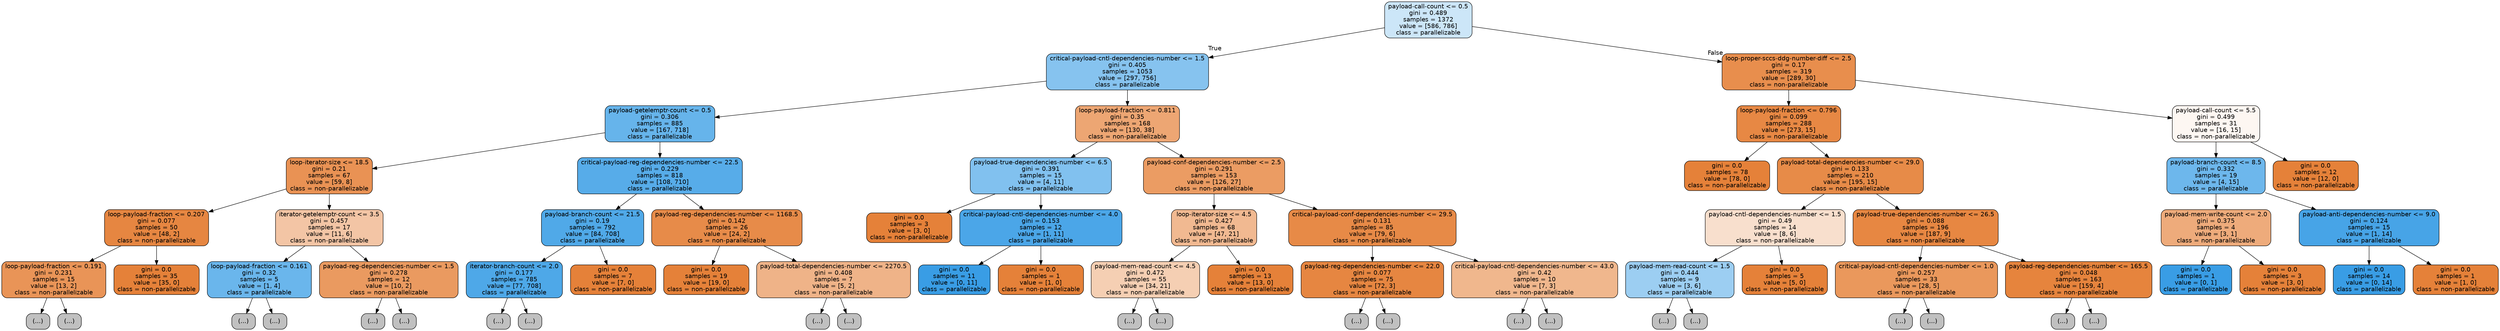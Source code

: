 digraph Tree {
node [shape=box, style="filled, rounded", color="black", fontname=helvetica] ;
edge [fontname=helvetica] ;
0 [label="payload-call-count <= 0.5\ngini = 0.489\nsamples = 1372\nvalue = [586, 786]\nclass = parallelizable", fillcolor="#399de541"] ;
1 [label="critical-payload-cntl-dependencies-number <= 1.5\ngini = 0.405\nsamples = 1053\nvalue = [297, 756]\nclass = parallelizable", fillcolor="#399de59b"] ;
0 -> 1 [labeldistance=2.5, labelangle=45, headlabel="True"] ;
2 [label="payload-getelemptr-count <= 0.5\ngini = 0.306\nsamples = 885\nvalue = [167, 718]\nclass = parallelizable", fillcolor="#399de5c4"] ;
1 -> 2 ;
3 [label="loop-iterator-size <= 18.5\ngini = 0.21\nsamples = 67\nvalue = [59, 8]\nclass = non-parallelizable", fillcolor="#e58139dc"] ;
2 -> 3 ;
4 [label="loop-payload-fraction <= 0.207\ngini = 0.077\nsamples = 50\nvalue = [48, 2]\nclass = non-parallelizable", fillcolor="#e58139f4"] ;
3 -> 4 ;
5 [label="loop-payload-fraction <= 0.191\ngini = 0.231\nsamples = 15\nvalue = [13, 2]\nclass = non-parallelizable", fillcolor="#e58139d8"] ;
4 -> 5 ;
6 [label="(...)", fillcolor="#C0C0C0"] ;
5 -> 6 ;
11 [label="(...)", fillcolor="#C0C0C0"] ;
5 -> 11 ;
12 [label="gini = 0.0\nsamples = 35\nvalue = [35, 0]\nclass = non-parallelizable", fillcolor="#e58139ff"] ;
4 -> 12 ;
13 [label="iterator-getelemptr-count <= 3.5\ngini = 0.457\nsamples = 17\nvalue = [11, 6]\nclass = non-parallelizable", fillcolor="#e5813974"] ;
3 -> 13 ;
14 [label="loop-payload-fraction <= 0.161\ngini = 0.32\nsamples = 5\nvalue = [1, 4]\nclass = parallelizable", fillcolor="#399de5bf"] ;
13 -> 14 ;
15 [label="(...)", fillcolor="#C0C0C0"] ;
14 -> 15 ;
16 [label="(...)", fillcolor="#C0C0C0"] ;
14 -> 16 ;
17 [label="payload-reg-dependencies-number <= 1.5\ngini = 0.278\nsamples = 12\nvalue = [10, 2]\nclass = non-parallelizable", fillcolor="#e58139cc"] ;
13 -> 17 ;
18 [label="(...)", fillcolor="#C0C0C0"] ;
17 -> 18 ;
25 [label="(...)", fillcolor="#C0C0C0"] ;
17 -> 25 ;
28 [label="critical-payload-reg-dependencies-number <= 22.5\ngini = 0.229\nsamples = 818\nvalue = [108, 710]\nclass = parallelizable", fillcolor="#399de5d8"] ;
2 -> 28 ;
29 [label="payload-branch-count <= 21.5\ngini = 0.19\nsamples = 792\nvalue = [84, 708]\nclass = parallelizable", fillcolor="#399de5e1"] ;
28 -> 29 ;
30 [label="iterator-branch-count <= 2.0\ngini = 0.177\nsamples = 785\nvalue = [77, 708]\nclass = parallelizable", fillcolor="#399de5e3"] ;
29 -> 30 ;
31 [label="(...)", fillcolor="#C0C0C0"] ;
30 -> 31 ;
156 [label="(...)", fillcolor="#C0C0C0"] ;
30 -> 156 ;
157 [label="gini = 0.0\nsamples = 7\nvalue = [7, 0]\nclass = non-parallelizable", fillcolor="#e58139ff"] ;
29 -> 157 ;
158 [label="payload-reg-dependencies-number <= 1168.5\ngini = 0.142\nsamples = 26\nvalue = [24, 2]\nclass = non-parallelizable", fillcolor="#e58139ea"] ;
28 -> 158 ;
159 [label="gini = 0.0\nsamples = 19\nvalue = [19, 0]\nclass = non-parallelizable", fillcolor="#e58139ff"] ;
158 -> 159 ;
160 [label="payload-total-dependencies-number <= 2270.5\ngini = 0.408\nsamples = 7\nvalue = [5, 2]\nclass = non-parallelizable", fillcolor="#e5813999"] ;
158 -> 160 ;
161 [label="(...)", fillcolor="#C0C0C0"] ;
160 -> 161 ;
162 [label="(...)", fillcolor="#C0C0C0"] ;
160 -> 162 ;
163 [label="loop-payload-fraction <= 0.811\ngini = 0.35\nsamples = 168\nvalue = [130, 38]\nclass = non-parallelizable", fillcolor="#e58139b4"] ;
1 -> 163 ;
164 [label="payload-true-dependencies-number <= 6.5\ngini = 0.391\nsamples = 15\nvalue = [4, 11]\nclass = parallelizable", fillcolor="#399de5a2"] ;
163 -> 164 ;
165 [label="gini = 0.0\nsamples = 3\nvalue = [3, 0]\nclass = non-parallelizable", fillcolor="#e58139ff"] ;
164 -> 165 ;
166 [label="critical-payload-cntl-dependencies-number <= 4.0\ngini = 0.153\nsamples = 12\nvalue = [1, 11]\nclass = parallelizable", fillcolor="#399de5e8"] ;
164 -> 166 ;
167 [label="gini = 0.0\nsamples = 11\nvalue = [0, 11]\nclass = parallelizable", fillcolor="#399de5ff"] ;
166 -> 167 ;
168 [label="gini = 0.0\nsamples = 1\nvalue = [1, 0]\nclass = non-parallelizable", fillcolor="#e58139ff"] ;
166 -> 168 ;
169 [label="payload-conf-dependencies-number <= 2.5\ngini = 0.291\nsamples = 153\nvalue = [126, 27]\nclass = non-parallelizable", fillcolor="#e58139c8"] ;
163 -> 169 ;
170 [label="loop-iterator-size <= 4.5\ngini = 0.427\nsamples = 68\nvalue = [47, 21]\nclass = non-parallelizable", fillcolor="#e581398d"] ;
169 -> 170 ;
171 [label="payload-mem-read-count <= 4.5\ngini = 0.472\nsamples = 55\nvalue = [34, 21]\nclass = non-parallelizable", fillcolor="#e5813961"] ;
170 -> 171 ;
172 [label="(...)", fillcolor="#C0C0C0"] ;
171 -> 172 ;
189 [label="(...)", fillcolor="#C0C0C0"] ;
171 -> 189 ;
194 [label="gini = 0.0\nsamples = 13\nvalue = [13, 0]\nclass = non-parallelizable", fillcolor="#e58139ff"] ;
170 -> 194 ;
195 [label="critical-payload-conf-dependencies-number <= 29.5\ngini = 0.131\nsamples = 85\nvalue = [79, 6]\nclass = non-parallelizable", fillcolor="#e58139ec"] ;
169 -> 195 ;
196 [label="payload-reg-dependencies-number <= 22.0\ngini = 0.077\nsamples = 75\nvalue = [72, 3]\nclass = non-parallelizable", fillcolor="#e58139f4"] ;
195 -> 196 ;
197 [label="(...)", fillcolor="#C0C0C0"] ;
196 -> 197 ;
200 [label="(...)", fillcolor="#C0C0C0"] ;
196 -> 200 ;
209 [label="critical-payload-cntl-dependencies-number <= 43.0\ngini = 0.42\nsamples = 10\nvalue = [7, 3]\nclass = non-parallelizable", fillcolor="#e5813992"] ;
195 -> 209 ;
210 [label="(...)", fillcolor="#C0C0C0"] ;
209 -> 210 ;
211 [label="(...)", fillcolor="#C0C0C0"] ;
209 -> 211 ;
212 [label="loop-proper-sccs-ddg-number-diff <= 2.5\ngini = 0.17\nsamples = 319\nvalue = [289, 30]\nclass = non-parallelizable", fillcolor="#e58139e5"] ;
0 -> 212 [labeldistance=2.5, labelangle=-45, headlabel="False"] ;
213 [label="loop-payload-fraction <= 0.796\ngini = 0.099\nsamples = 288\nvalue = [273, 15]\nclass = non-parallelizable", fillcolor="#e58139f1"] ;
212 -> 213 ;
214 [label="gini = 0.0\nsamples = 78\nvalue = [78, 0]\nclass = non-parallelizable", fillcolor="#e58139ff"] ;
213 -> 214 ;
215 [label="payload-total-dependencies-number <= 29.0\ngini = 0.133\nsamples = 210\nvalue = [195, 15]\nclass = non-parallelizable", fillcolor="#e58139eb"] ;
213 -> 215 ;
216 [label="payload-cntl-dependencies-number <= 1.5\ngini = 0.49\nsamples = 14\nvalue = [8, 6]\nclass = non-parallelizable", fillcolor="#e5813940"] ;
215 -> 216 ;
217 [label="payload-mem-read-count <= 1.5\ngini = 0.444\nsamples = 9\nvalue = [3, 6]\nclass = parallelizable", fillcolor="#399de57f"] ;
216 -> 217 ;
218 [label="(...)", fillcolor="#C0C0C0"] ;
217 -> 218 ;
219 [label="(...)", fillcolor="#C0C0C0"] ;
217 -> 219 ;
224 [label="gini = 0.0\nsamples = 5\nvalue = [5, 0]\nclass = non-parallelizable", fillcolor="#e58139ff"] ;
216 -> 224 ;
225 [label="payload-true-dependencies-number <= 26.5\ngini = 0.088\nsamples = 196\nvalue = [187, 9]\nclass = non-parallelizable", fillcolor="#e58139f3"] ;
215 -> 225 ;
226 [label="critical-payload-cntl-dependencies-number <= 1.0\ngini = 0.257\nsamples = 33\nvalue = [28, 5]\nclass = non-parallelizable", fillcolor="#e58139d1"] ;
225 -> 226 ;
227 [label="(...)", fillcolor="#C0C0C0"] ;
226 -> 227 ;
230 [label="(...)", fillcolor="#C0C0C0"] ;
226 -> 230 ;
231 [label="payload-reg-dependencies-number <= 165.5\ngini = 0.048\nsamples = 163\nvalue = [159, 4]\nclass = non-parallelizable", fillcolor="#e58139f9"] ;
225 -> 231 ;
232 [label="(...)", fillcolor="#C0C0C0"] ;
231 -> 232 ;
233 [label="(...)", fillcolor="#C0C0C0"] ;
231 -> 233 ;
236 [label="payload-call-count <= 5.5\ngini = 0.499\nsamples = 31\nvalue = [16, 15]\nclass = non-parallelizable", fillcolor="#e5813910"] ;
212 -> 236 ;
237 [label="payload-branch-count <= 8.5\ngini = 0.332\nsamples = 19\nvalue = [4, 15]\nclass = parallelizable", fillcolor="#399de5bb"] ;
236 -> 237 ;
238 [label="payload-mem-write-count <= 2.0\ngini = 0.375\nsamples = 4\nvalue = [3, 1]\nclass = non-parallelizable", fillcolor="#e58139aa"] ;
237 -> 238 ;
239 [label="gini = 0.0\nsamples = 1\nvalue = [0, 1]\nclass = parallelizable", fillcolor="#399de5ff"] ;
238 -> 239 ;
240 [label="gini = 0.0\nsamples = 3\nvalue = [3, 0]\nclass = non-parallelizable", fillcolor="#e58139ff"] ;
238 -> 240 ;
241 [label="payload-anti-dependencies-number <= 9.0\ngini = 0.124\nsamples = 15\nvalue = [1, 14]\nclass = parallelizable", fillcolor="#399de5ed"] ;
237 -> 241 ;
242 [label="gini = 0.0\nsamples = 14\nvalue = [0, 14]\nclass = parallelizable", fillcolor="#399de5ff"] ;
241 -> 242 ;
243 [label="gini = 0.0\nsamples = 1\nvalue = [1, 0]\nclass = non-parallelizable", fillcolor="#e58139ff"] ;
241 -> 243 ;
244 [label="gini = 0.0\nsamples = 12\nvalue = [12, 0]\nclass = non-parallelizable", fillcolor="#e58139ff"] ;
236 -> 244 ;
}